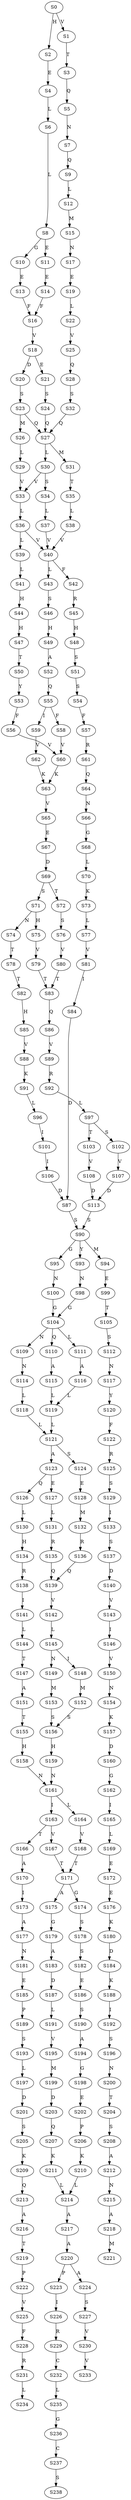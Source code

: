 strict digraph  {
	S0 -> S1 [ label = V ];
	S0 -> S2 [ label = H ];
	S1 -> S3 [ label = T ];
	S2 -> S4 [ label = E ];
	S3 -> S5 [ label = Q ];
	S4 -> S6 [ label = L ];
	S5 -> S7 [ label = N ];
	S6 -> S8 [ label = L ];
	S7 -> S9 [ label = Q ];
	S8 -> S10 [ label = G ];
	S8 -> S11 [ label = E ];
	S9 -> S12 [ label = L ];
	S10 -> S13 [ label = E ];
	S11 -> S14 [ label = E ];
	S12 -> S15 [ label = M ];
	S13 -> S16 [ label = F ];
	S14 -> S16 [ label = F ];
	S15 -> S17 [ label = N ];
	S16 -> S18 [ label = V ];
	S17 -> S19 [ label = E ];
	S18 -> S20 [ label = D ];
	S18 -> S21 [ label = E ];
	S19 -> S22 [ label = L ];
	S20 -> S23 [ label = S ];
	S21 -> S24 [ label = S ];
	S22 -> S25 [ label = V ];
	S23 -> S26 [ label = M ];
	S23 -> S27 [ label = Q ];
	S24 -> S27 [ label = Q ];
	S25 -> S28 [ label = Q ];
	S26 -> S29 [ label = L ];
	S27 -> S30 [ label = L ];
	S27 -> S31 [ label = M ];
	S28 -> S32 [ label = S ];
	S29 -> S33 [ label = V ];
	S30 -> S33 [ label = V ];
	S30 -> S34 [ label = S ];
	S31 -> S35 [ label = T ];
	S32 -> S27 [ label = Q ];
	S33 -> S36 [ label = L ];
	S34 -> S37 [ label = L ];
	S35 -> S38 [ label = L ];
	S36 -> S39 [ label = L ];
	S36 -> S40 [ label = V ];
	S37 -> S40 [ label = V ];
	S38 -> S40 [ label = V ];
	S39 -> S41 [ label = L ];
	S40 -> S42 [ label = F ];
	S40 -> S43 [ label = L ];
	S41 -> S44 [ label = H ];
	S42 -> S45 [ label = R ];
	S43 -> S46 [ label = S ];
	S44 -> S47 [ label = H ];
	S45 -> S48 [ label = H ];
	S46 -> S49 [ label = H ];
	S47 -> S50 [ label = T ];
	S48 -> S51 [ label = S ];
	S49 -> S52 [ label = A ];
	S50 -> S53 [ label = Y ];
	S51 -> S54 [ label = S ];
	S52 -> S55 [ label = Q ];
	S53 -> S56 [ label = F ];
	S54 -> S57 [ label = F ];
	S55 -> S58 [ label = F ];
	S55 -> S59 [ label = I ];
	S56 -> S60 [ label = V ];
	S57 -> S61 [ label = R ];
	S58 -> S60 [ label = V ];
	S59 -> S62 [ label = V ];
	S60 -> S63 [ label = K ];
	S61 -> S64 [ label = Q ];
	S62 -> S63 [ label = K ];
	S63 -> S65 [ label = V ];
	S64 -> S66 [ label = N ];
	S65 -> S67 [ label = E ];
	S66 -> S68 [ label = G ];
	S67 -> S69 [ label = D ];
	S68 -> S70 [ label = L ];
	S69 -> S71 [ label = S ];
	S69 -> S72 [ label = T ];
	S70 -> S73 [ label = K ];
	S71 -> S74 [ label = N ];
	S71 -> S75 [ label = H ];
	S72 -> S76 [ label = S ];
	S73 -> S77 [ label = L ];
	S74 -> S78 [ label = T ];
	S75 -> S79 [ label = V ];
	S76 -> S80 [ label = V ];
	S77 -> S81 [ label = V ];
	S78 -> S82 [ label = T ];
	S79 -> S83 [ label = T ];
	S80 -> S83 [ label = T ];
	S81 -> S84 [ label = I ];
	S82 -> S85 [ label = H ];
	S83 -> S86 [ label = Q ];
	S84 -> S87 [ label = D ];
	S85 -> S88 [ label = V ];
	S86 -> S89 [ label = V ];
	S87 -> S90 [ label = S ];
	S88 -> S91 [ label = K ];
	S89 -> S92 [ label = R ];
	S90 -> S93 [ label = Y ];
	S90 -> S94 [ label = M ];
	S90 -> S95 [ label = G ];
	S91 -> S96 [ label = L ];
	S92 -> S97 [ label = L ];
	S93 -> S98 [ label = N ];
	S94 -> S99 [ label = E ];
	S95 -> S100 [ label = N ];
	S96 -> S101 [ label = I ];
	S97 -> S102 [ label = S ];
	S97 -> S103 [ label = T ];
	S98 -> S104 [ label = G ];
	S99 -> S105 [ label = T ];
	S100 -> S104 [ label = G ];
	S101 -> S106 [ label = I ];
	S102 -> S107 [ label = V ];
	S103 -> S108 [ label = V ];
	S104 -> S109 [ label = N ];
	S104 -> S110 [ label = Q ];
	S104 -> S111 [ label = L ];
	S105 -> S112 [ label = S ];
	S106 -> S87 [ label = D ];
	S107 -> S113 [ label = D ];
	S108 -> S113 [ label = D ];
	S109 -> S114 [ label = N ];
	S110 -> S115 [ label = A ];
	S111 -> S116 [ label = A ];
	S112 -> S117 [ label = N ];
	S113 -> S90 [ label = S ];
	S114 -> S118 [ label = L ];
	S115 -> S119 [ label = L ];
	S116 -> S119 [ label = L ];
	S117 -> S120 [ label = Y ];
	S118 -> S121 [ label = L ];
	S119 -> S121 [ label = L ];
	S120 -> S122 [ label = F ];
	S121 -> S123 [ label = A ];
	S121 -> S124 [ label = S ];
	S122 -> S125 [ label = R ];
	S123 -> S126 [ label = Q ];
	S123 -> S127 [ label = E ];
	S124 -> S128 [ label = E ];
	S125 -> S129 [ label = S ];
	S126 -> S130 [ label = L ];
	S127 -> S131 [ label = L ];
	S128 -> S132 [ label = M ];
	S129 -> S133 [ label = I ];
	S130 -> S134 [ label = H ];
	S131 -> S135 [ label = R ];
	S132 -> S136 [ label = R ];
	S133 -> S137 [ label = S ];
	S134 -> S138 [ label = R ];
	S135 -> S139 [ label = Q ];
	S136 -> S139 [ label = Q ];
	S137 -> S140 [ label = D ];
	S138 -> S141 [ label = I ];
	S139 -> S142 [ label = V ];
	S140 -> S143 [ label = V ];
	S141 -> S144 [ label = L ];
	S142 -> S145 [ label = L ];
	S143 -> S146 [ label = I ];
	S144 -> S147 [ label = T ];
	S145 -> S148 [ label = I ];
	S145 -> S149 [ label = N ];
	S146 -> S150 [ label = V ];
	S147 -> S151 [ label = A ];
	S148 -> S152 [ label = M ];
	S149 -> S153 [ label = M ];
	S150 -> S154 [ label = N ];
	S151 -> S155 [ label = T ];
	S152 -> S156 [ label = S ];
	S153 -> S156 [ label = S ];
	S154 -> S157 [ label = K ];
	S155 -> S158 [ label = H ];
	S156 -> S159 [ label = H ];
	S157 -> S160 [ label = D ];
	S158 -> S161 [ label = N ];
	S159 -> S161 [ label = N ];
	S160 -> S162 [ label = G ];
	S161 -> S163 [ label = I ];
	S161 -> S164 [ label = L ];
	S162 -> S165 [ label = I ];
	S163 -> S166 [ label = T ];
	S163 -> S167 [ label = V ];
	S164 -> S168 [ label = V ];
	S165 -> S169 [ label = L ];
	S166 -> S170 [ label = A ];
	S167 -> S171 [ label = T ];
	S168 -> S171 [ label = T ];
	S169 -> S172 [ label = E ];
	S170 -> S173 [ label = I ];
	S171 -> S174 [ label = G ];
	S171 -> S175 [ label = A ];
	S172 -> S176 [ label = E ];
	S173 -> S177 [ label = A ];
	S174 -> S178 [ label = S ];
	S175 -> S179 [ label = G ];
	S176 -> S180 [ label = K ];
	S177 -> S181 [ label = N ];
	S178 -> S182 [ label = S ];
	S179 -> S183 [ label = A ];
	S180 -> S184 [ label = D ];
	S181 -> S185 [ label = E ];
	S182 -> S186 [ label = E ];
	S183 -> S187 [ label = D ];
	S184 -> S188 [ label = K ];
	S185 -> S189 [ label = P ];
	S186 -> S190 [ label = S ];
	S187 -> S191 [ label = L ];
	S188 -> S192 [ label = I ];
	S189 -> S193 [ label = S ];
	S190 -> S194 [ label = A ];
	S191 -> S195 [ label = V ];
	S192 -> S196 [ label = S ];
	S193 -> S197 [ label = L ];
	S194 -> S198 [ label = G ];
	S195 -> S199 [ label = M ];
	S196 -> S200 [ label = N ];
	S197 -> S201 [ label = D ];
	S198 -> S202 [ label = E ];
	S199 -> S203 [ label = D ];
	S200 -> S204 [ label = T ];
	S201 -> S205 [ label = S ];
	S202 -> S206 [ label = P ];
	S203 -> S207 [ label = Q ];
	S204 -> S208 [ label = S ];
	S205 -> S209 [ label = K ];
	S206 -> S210 [ label = K ];
	S207 -> S211 [ label = K ];
	S208 -> S212 [ label = A ];
	S209 -> S213 [ label = Q ];
	S210 -> S214 [ label = L ];
	S211 -> S214 [ label = L ];
	S212 -> S215 [ label = N ];
	S213 -> S216 [ label = A ];
	S214 -> S217 [ label = A ];
	S215 -> S218 [ label = A ];
	S216 -> S219 [ label = T ];
	S217 -> S220 [ label = A ];
	S218 -> S221 [ label = M ];
	S219 -> S222 [ label = P ];
	S220 -> S223 [ label = P ];
	S220 -> S224 [ label = A ];
	S222 -> S225 [ label = V ];
	S223 -> S226 [ label = I ];
	S224 -> S227 [ label = S ];
	S225 -> S228 [ label = F ];
	S226 -> S229 [ label = R ];
	S227 -> S230 [ label = V ];
	S228 -> S231 [ label = R ];
	S229 -> S232 [ label = C ];
	S230 -> S233 [ label = V ];
	S231 -> S234 [ label = L ];
	S232 -> S235 [ label = L ];
	S235 -> S236 [ label = G ];
	S236 -> S237 [ label = C ];
	S237 -> S238 [ label = S ];
}
